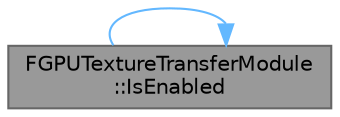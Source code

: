 digraph "FGPUTextureTransferModule::IsEnabled"
{
 // INTERACTIVE_SVG=YES
 // LATEX_PDF_SIZE
  bgcolor="transparent";
  edge [fontname=Helvetica,fontsize=10,labelfontname=Helvetica,labelfontsize=10];
  node [fontname=Helvetica,fontsize=10,shape=box,height=0.2,width=0.4];
  rankdir="LR";
  Node1 [id="Node000001",label="FGPUTextureTransferModule\l::IsEnabled",height=0.2,width=0.4,color="gray40", fillcolor="grey60", style="filled", fontcolor="black",tooltip="Returns whether GPUDirect is enabled."];
  Node1 -> Node1 [id="edge1_Node000001_Node000001",color="steelblue1",style="solid",tooltip=" "];
}
